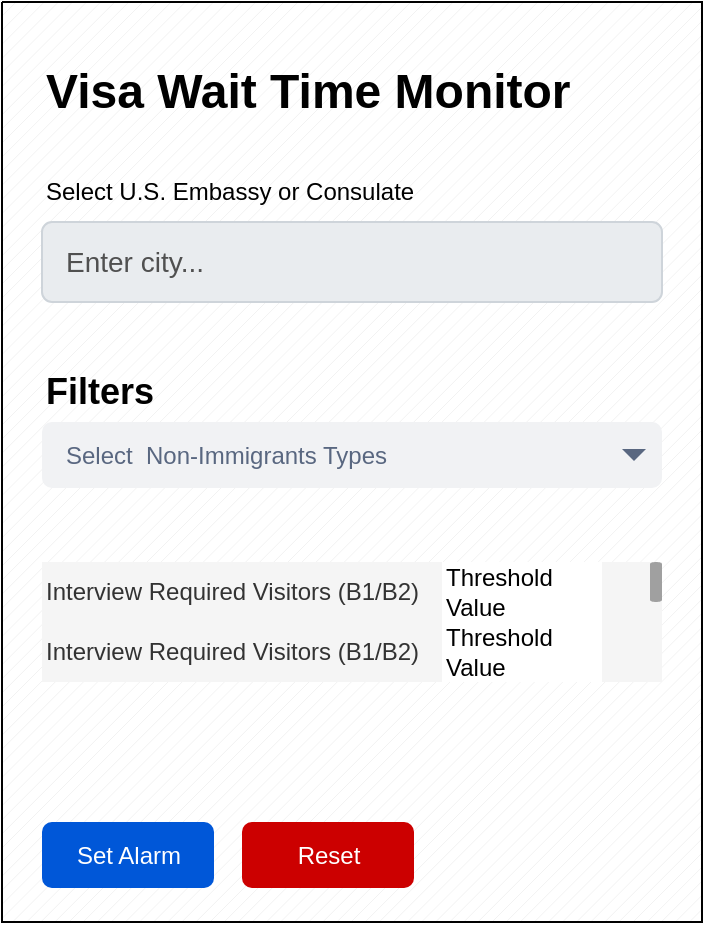 <mxfile>
    <diagram name="Page-1" id="SToblwe2oJ2S2z_eRUv9">
        <mxGraphModel dx="862" dy="507" grid="1" gridSize="10" guides="1" tooltips="1" connect="1" arrows="1" fold="1" page="1" pageScale="1" pageWidth="850" pageHeight="1100" background="none" math="0" shadow="0">
            <root>
                <mxCell id="0"/>
                <mxCell id="1" parent="0"/>
                <mxCell id="FdOxZwsnCAVDqX_1Egsh-1" value="" style="verticalLabelPosition=bottom;verticalAlign=top;html=1;shape=mxgraph.basic.patternFillRect;fillStyle=diag;step=5;fillStrokeWidth=0.2;fillStrokeColor=#dddddd;" parent="1" vertex="1">
                    <mxGeometry x="480" y="20" width="350" height="460" as="geometry"/>
                </mxCell>
                <mxCell id="FdOxZwsnCAVDqX_1Egsh-12" value="&lt;h2&gt;Filters&lt;/h2&gt;" style="text;html=1;strokeColor=none;fillColor=none;align=left;verticalAlign=middle;whiteSpace=wrap;rounded=0;" parent="1" vertex="1">
                    <mxGeometry x="500" y="200" width="160" height="30" as="geometry"/>
                </mxCell>
                <mxCell id="FdOxZwsnCAVDqX_1Egsh-18" value="Interview Required Visitors (B1/B2)" style="rounded=0;whiteSpace=wrap;html=1;align=left;fillColor=#f5f5f5;fontColor=#333333;strokeColor=none;" parent="1" vertex="1">
                    <mxGeometry x="500" y="300" width="310" height="30" as="geometry"/>
                </mxCell>
                <mxCell id="FdOxZwsnCAVDqX_1Egsh-19" value="Threshold Value" style="rounded=0;whiteSpace=wrap;html=1;align=left;strokeColor=none;" parent="1" vertex="1">
                    <mxGeometry x="700" y="300" width="80" height="30" as="geometry"/>
                </mxCell>
                <mxCell id="FdOxZwsnCAVDqX_1Egsh-20" value="Interview Required Visitors (B1/B2)" style="rounded=0;whiteSpace=wrap;html=1;align=left;fillColor=#f5f5f5;fontColor=#333333;strokeColor=none;" parent="1" vertex="1">
                    <mxGeometry x="500" y="330" width="310" height="30" as="geometry"/>
                </mxCell>
                <mxCell id="FdOxZwsnCAVDqX_1Egsh-23" value="Threshold Value" style="rounded=0;whiteSpace=wrap;html=1;align=left;strokeColor=none;" parent="1" vertex="1">
                    <mxGeometry x="700" y="330" width="80" height="30" as="geometry"/>
                </mxCell>
                <mxCell id="FdOxZwsnCAVDqX_1Egsh-31" value="&lt;h1&gt;Visa Wait Time Monitor&lt;/h1&gt;" style="text;html=1;strokeColor=none;fillColor=none;align=left;verticalAlign=middle;whiteSpace=wrap;rounded=0;" parent="1" vertex="1">
                    <mxGeometry x="500" y="40" width="310" height="50" as="geometry"/>
                </mxCell>
                <mxCell id="FdOxZwsnCAVDqX_1Egsh-32" value="Select&amp;nbsp; Non-Immigrants Types" style="rounded=1;fillColor=#F1F2F4;strokeColor=none;html=1;fontColor=#596780;align=left;fontSize=12;spacingLeft=10;" parent="1" vertex="1">
                    <mxGeometry x="500" y="230" width="310" height="33" as="geometry"/>
                </mxCell>
                <mxCell id="FdOxZwsnCAVDqX_1Egsh-33" value="" style="shape=triangle;direction=south;fillColor=#596780;strokeColor=none;html=1;" parent="FdOxZwsnCAVDqX_1Egsh-32" vertex="1">
                    <mxGeometry x="1" y="0.5" width="12" height="6" relative="1" as="geometry">
                        <mxPoint x="-20" y="-3" as="offset"/>
                    </mxGeometry>
                </mxCell>
                <mxCell id="FdOxZwsnCAVDqX_1Egsh-45" value="Enter city..." style="html=1;shadow=0;dashed=0;shape=mxgraph.bootstrap.rrect;rSize=5;strokeColor=#CED4DA;strokeWidth=1;fillColor=#E9ECEF;fontColor=#505050;whiteSpace=wrap;align=left;verticalAlign=middle;spacingLeft=10;fontSize=14;fontFamily=Helvetica;" parent="1" vertex="1">
                    <mxGeometry x="500" y="130" width="310" height="40" as="geometry"/>
                </mxCell>
                <mxCell id="FdOxZwsnCAVDqX_1Egsh-46" value="Select U.S. Embassy or Consulate" style="text;html=1;strokeColor=none;fillColor=none;align=left;verticalAlign=middle;whiteSpace=wrap;rounded=0;fontFamily=Helvetica;" parent="1" vertex="1">
                    <mxGeometry x="500" y="100" width="310" height="30" as="geometry"/>
                </mxCell>
                <mxCell id="FdOxZwsnCAVDqX_1Egsh-47" value="" style="shape=image;html=1;verticalAlign=top;verticalLabelPosition=bottom;labelBackgroundColor=#ffffff;imageAspect=0;aspect=fixed;image=https://cdn4.iconfinder.com/data/icons/basic-user-interface-2/512/User_Interface-02-128.png;fontFamily=Helvetica;" parent="1" vertex="1">
                    <mxGeometry x="780" y="300" width="30" height="30" as="geometry"/>
                </mxCell>
                <mxCell id="FdOxZwsnCAVDqX_1Egsh-48" value="" style="shape=image;html=1;verticalAlign=top;verticalLabelPosition=bottom;labelBackgroundColor=#ffffff;imageAspect=0;aspect=fixed;image=https://cdn4.iconfinder.com/data/icons/basic-user-interface-2/512/User_Interface-02-128.png;fontFamily=Helvetica;" parent="1" vertex="1">
                    <mxGeometry x="780" y="330" width="30" height="30" as="geometry"/>
                </mxCell>
                <mxCell id="FdOxZwsnCAVDqX_1Egsh-57" value="" style="html=1;verticalLabelPosition=bottom;labelBackgroundColor=#ffffff;verticalAlign=top;shadow=0;dashed=0;strokeWidth=2;shape=mxgraph.ios7.misc.scroll_(vertical);fillColor=#a0a0a0;strokeColor=default;fontFamily=Helvetica;" parent="1" vertex="1">
                    <mxGeometry x="804" y="300" width="6" height="20" as="geometry"/>
                </mxCell>
                <mxCell id="FdOxZwsnCAVDqX_1Egsh-58" value="Set Alarm" style="rounded=1;fillColor=#0057D8;strokeColor=none;html=1;fontColor=#ffffff;align=center;verticalAlign=middle;fontStyle=0;fontSize=12;fontFamily=Helvetica;" parent="1" vertex="1">
                    <mxGeometry x="500" y="430" width="86" height="33" as="geometry"/>
                </mxCell>
                <mxCell id="FdOxZwsnCAVDqX_1Egsh-61" value="Reset" style="rounded=1;fillColor=#CC0000;strokeColor=none;html=1;fontColor=#ffffff;align=center;verticalAlign=middle;fontStyle=0;fontSize=12;fontFamily=Helvetica;" parent="1" vertex="1">
                    <mxGeometry x="600" y="430" width="86" height="33" as="geometry"/>
                </mxCell>
            </root>
        </mxGraphModel>
    </diagram>
</mxfile>